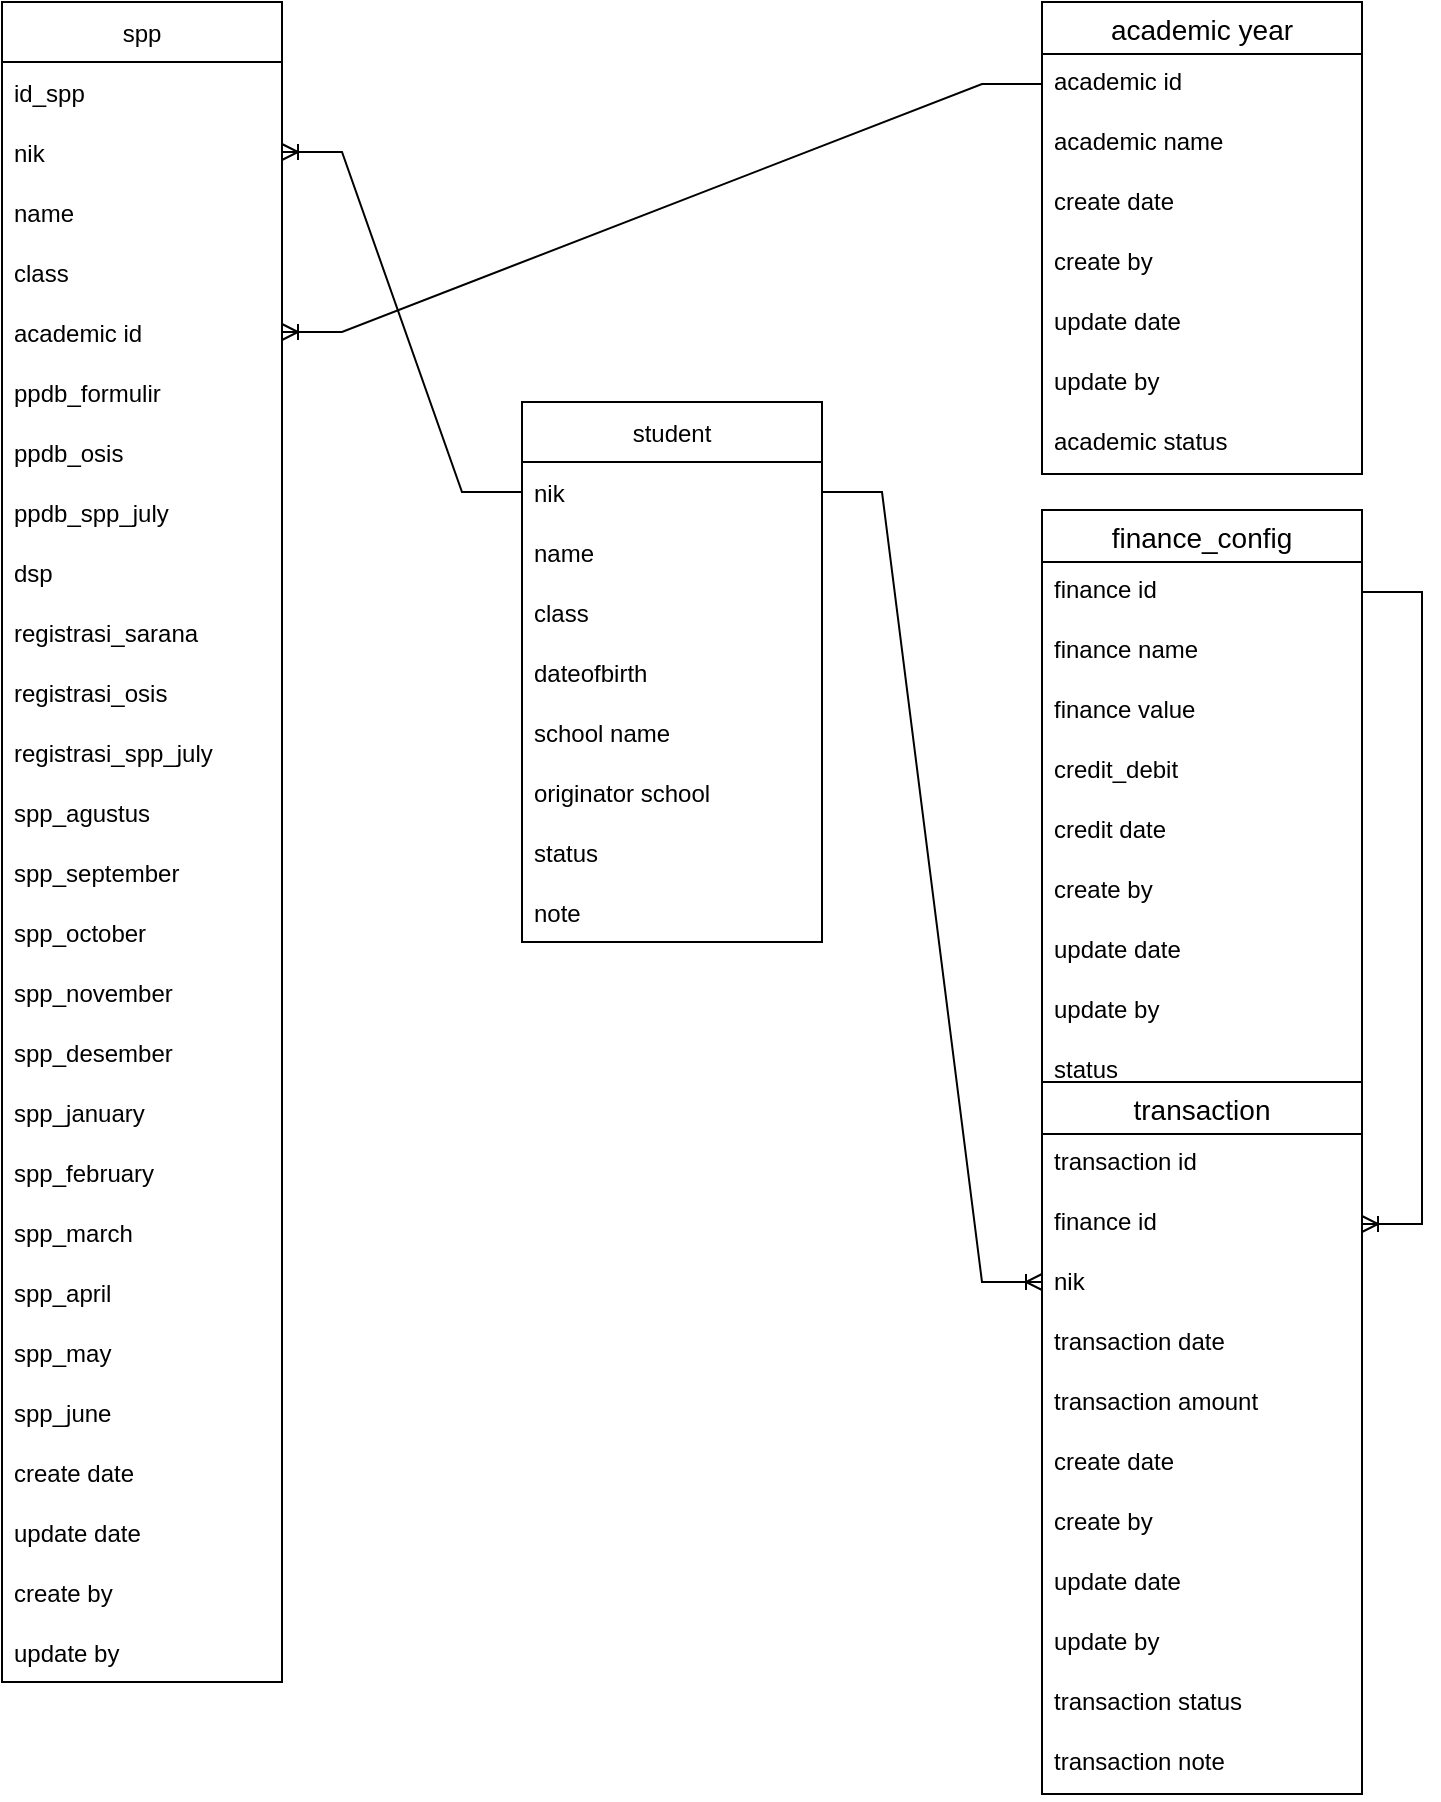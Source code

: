 <mxfile version="18.1.2" type="device"><diagram id="GGsU9ngYFZp8U27GzeY6" name="Page-1"><mxGraphModel dx="868" dy="450" grid="1" gridSize="20" guides="1" tooltips="1" connect="1" arrows="1" fold="1" page="1" pageScale="1" pageWidth="850" pageHeight="1100" math="0" shadow="0"><root><mxCell id="0"/><mxCell id="1" parent="0"/><mxCell id="D6XC7Q0FKNjJ9UyYvpIs-15" value="spp" style="swimlane;fontStyle=0;childLayout=stackLayout;horizontal=1;startSize=30;horizontalStack=0;resizeParent=1;resizeParentMax=0;resizeLast=0;collapsible=1;marginBottom=0;" parent="1" vertex="1"><mxGeometry x="40" y="60" width="140" height="840" as="geometry"/></mxCell><mxCell id="D6XC7Q0FKNjJ9UyYvpIs-44" value="id_spp" style="text;strokeColor=none;fillColor=none;align=left;verticalAlign=middle;spacingLeft=4;spacingRight=4;overflow=hidden;points=[[0,0.5],[1,0.5]];portConstraint=eastwest;rotatable=0;" parent="D6XC7Q0FKNjJ9UyYvpIs-15" vertex="1"><mxGeometry y="30" width="140" height="30" as="geometry"/></mxCell><mxCell id="D6XC7Q0FKNjJ9UyYvpIs-16" value="nik" style="text;strokeColor=none;fillColor=none;align=left;verticalAlign=middle;spacingLeft=4;spacingRight=4;overflow=hidden;points=[[0,0.5],[1,0.5]];portConstraint=eastwest;rotatable=0;" parent="D6XC7Q0FKNjJ9UyYvpIs-15" vertex="1"><mxGeometry y="60" width="140" height="30" as="geometry"/></mxCell><mxCell id="D6XC7Q0FKNjJ9UyYvpIs-42" value="name" style="text;strokeColor=none;fillColor=none;align=left;verticalAlign=middle;spacingLeft=4;spacingRight=4;overflow=hidden;points=[[0,0.5],[1,0.5]];portConstraint=eastwest;rotatable=0;" parent="D6XC7Q0FKNjJ9UyYvpIs-15" vertex="1"><mxGeometry y="90" width="140" height="30" as="geometry"/></mxCell><mxCell id="D6XC7Q0FKNjJ9UyYvpIs-43" value="class" style="text;strokeColor=none;fillColor=none;align=left;verticalAlign=middle;spacingLeft=4;spacingRight=4;overflow=hidden;points=[[0,0.5],[1,0.5]];portConstraint=eastwest;rotatable=0;" parent="D6XC7Q0FKNjJ9UyYvpIs-15" vertex="1"><mxGeometry y="120" width="140" height="30" as="geometry"/></mxCell><mxCell id="D6XC7Q0FKNjJ9UyYvpIs-17" value="academic id" style="text;strokeColor=none;fillColor=none;align=left;verticalAlign=middle;spacingLeft=4;spacingRight=4;overflow=hidden;points=[[0,0.5],[1,0.5]];portConstraint=eastwest;rotatable=0;" parent="D6XC7Q0FKNjJ9UyYvpIs-15" vertex="1"><mxGeometry y="150" width="140" height="30" as="geometry"/></mxCell><mxCell id="D6XC7Q0FKNjJ9UyYvpIs-18" value="ppdb_formulir" style="text;strokeColor=none;fillColor=none;align=left;verticalAlign=middle;spacingLeft=4;spacingRight=4;overflow=hidden;points=[[0,0.5],[1,0.5]];portConstraint=eastwest;rotatable=0;" parent="D6XC7Q0FKNjJ9UyYvpIs-15" vertex="1"><mxGeometry y="180" width="140" height="30" as="geometry"/></mxCell><mxCell id="D6XC7Q0FKNjJ9UyYvpIs-20" value="ppdb_osis" style="text;strokeColor=none;fillColor=none;align=left;verticalAlign=middle;spacingLeft=4;spacingRight=4;overflow=hidden;points=[[0,0.5],[1,0.5]];portConstraint=eastwest;rotatable=0;" parent="D6XC7Q0FKNjJ9UyYvpIs-15" vertex="1"><mxGeometry y="210" width="140" height="30" as="geometry"/></mxCell><mxCell id="D6XC7Q0FKNjJ9UyYvpIs-21" value="ppdb_spp_july" style="text;strokeColor=none;fillColor=none;align=left;verticalAlign=middle;spacingLeft=4;spacingRight=4;overflow=hidden;points=[[0,0.5],[1,0.5]];portConstraint=eastwest;rotatable=0;" parent="D6XC7Q0FKNjJ9UyYvpIs-15" vertex="1"><mxGeometry y="240" width="140" height="30" as="geometry"/></mxCell><mxCell id="D6XC7Q0FKNjJ9UyYvpIs-22" value="dsp" style="text;strokeColor=none;fillColor=none;align=left;verticalAlign=middle;spacingLeft=4;spacingRight=4;overflow=hidden;points=[[0,0.5],[1,0.5]];portConstraint=eastwest;rotatable=0;" parent="D6XC7Q0FKNjJ9UyYvpIs-15" vertex="1"><mxGeometry y="270" width="140" height="30" as="geometry"/></mxCell><mxCell id="D6XC7Q0FKNjJ9UyYvpIs-23" value="registrasi_sarana" style="text;strokeColor=none;fillColor=none;align=left;verticalAlign=middle;spacingLeft=4;spacingRight=4;overflow=hidden;points=[[0,0.5],[1,0.5]];portConstraint=eastwest;rotatable=0;" parent="D6XC7Q0FKNjJ9UyYvpIs-15" vertex="1"><mxGeometry y="300" width="140" height="30" as="geometry"/></mxCell><mxCell id="D6XC7Q0FKNjJ9UyYvpIs-24" value="registrasi_osis" style="text;strokeColor=none;fillColor=none;align=left;verticalAlign=middle;spacingLeft=4;spacingRight=4;overflow=hidden;points=[[0,0.5],[1,0.5]];portConstraint=eastwest;rotatable=0;" parent="D6XC7Q0FKNjJ9UyYvpIs-15" vertex="1"><mxGeometry y="330" width="140" height="30" as="geometry"/></mxCell><mxCell id="D6XC7Q0FKNjJ9UyYvpIs-26" value="registrasi_spp_july" style="text;strokeColor=none;fillColor=none;align=left;verticalAlign=middle;spacingLeft=4;spacingRight=4;overflow=hidden;points=[[0,0.5],[1,0.5]];portConstraint=eastwest;rotatable=0;" parent="D6XC7Q0FKNjJ9UyYvpIs-15" vertex="1"><mxGeometry y="360" width="140" height="30" as="geometry"/></mxCell><mxCell id="D6XC7Q0FKNjJ9UyYvpIs-27" value="spp_agustus" style="text;strokeColor=none;fillColor=none;align=left;verticalAlign=middle;spacingLeft=4;spacingRight=4;overflow=hidden;points=[[0,0.5],[1,0.5]];portConstraint=eastwest;rotatable=0;" parent="D6XC7Q0FKNjJ9UyYvpIs-15" vertex="1"><mxGeometry y="390" width="140" height="30" as="geometry"/></mxCell><mxCell id="D6XC7Q0FKNjJ9UyYvpIs-30" value="spp_september" style="text;strokeColor=none;fillColor=none;align=left;verticalAlign=middle;spacingLeft=4;spacingRight=4;overflow=hidden;points=[[0,0.5],[1,0.5]];portConstraint=eastwest;rotatable=0;" parent="D6XC7Q0FKNjJ9UyYvpIs-15" vertex="1"><mxGeometry y="420" width="140" height="30" as="geometry"/></mxCell><mxCell id="D6XC7Q0FKNjJ9UyYvpIs-31" value="spp_october" style="text;strokeColor=none;fillColor=none;align=left;verticalAlign=middle;spacingLeft=4;spacingRight=4;overflow=hidden;points=[[0,0.5],[1,0.5]];portConstraint=eastwest;rotatable=0;" parent="D6XC7Q0FKNjJ9UyYvpIs-15" vertex="1"><mxGeometry y="450" width="140" height="30" as="geometry"/></mxCell><mxCell id="D6XC7Q0FKNjJ9UyYvpIs-32" value="spp_november" style="text;strokeColor=none;fillColor=none;align=left;verticalAlign=middle;spacingLeft=4;spacingRight=4;overflow=hidden;points=[[0,0.5],[1,0.5]];portConstraint=eastwest;rotatable=0;" parent="D6XC7Q0FKNjJ9UyYvpIs-15" vertex="1"><mxGeometry y="480" width="140" height="30" as="geometry"/></mxCell><mxCell id="D6XC7Q0FKNjJ9UyYvpIs-33" value="spp_desember" style="text;strokeColor=none;fillColor=none;align=left;verticalAlign=middle;spacingLeft=4;spacingRight=4;overflow=hidden;points=[[0,0.5],[1,0.5]];portConstraint=eastwest;rotatable=0;" parent="D6XC7Q0FKNjJ9UyYvpIs-15" vertex="1"><mxGeometry y="510" width="140" height="30" as="geometry"/></mxCell><mxCell id="D6XC7Q0FKNjJ9UyYvpIs-34" value="spp_january" style="text;strokeColor=none;fillColor=none;align=left;verticalAlign=middle;spacingLeft=4;spacingRight=4;overflow=hidden;points=[[0,0.5],[1,0.5]];portConstraint=eastwest;rotatable=0;" parent="D6XC7Q0FKNjJ9UyYvpIs-15" vertex="1"><mxGeometry y="540" width="140" height="30" as="geometry"/></mxCell><mxCell id="D6XC7Q0FKNjJ9UyYvpIs-35" value="spp_february" style="text;strokeColor=none;fillColor=none;align=left;verticalAlign=middle;spacingLeft=4;spacingRight=4;overflow=hidden;points=[[0,0.5],[1,0.5]];portConstraint=eastwest;rotatable=0;" parent="D6XC7Q0FKNjJ9UyYvpIs-15" vertex="1"><mxGeometry y="570" width="140" height="30" as="geometry"/></mxCell><mxCell id="D6XC7Q0FKNjJ9UyYvpIs-37" value="spp_march" style="text;strokeColor=none;fillColor=none;align=left;verticalAlign=middle;spacingLeft=4;spacingRight=4;overflow=hidden;points=[[0,0.5],[1,0.5]];portConstraint=eastwest;rotatable=0;" parent="D6XC7Q0FKNjJ9UyYvpIs-15" vertex="1"><mxGeometry y="600" width="140" height="30" as="geometry"/></mxCell><mxCell id="D6XC7Q0FKNjJ9UyYvpIs-38" value="spp_april" style="text;strokeColor=none;fillColor=none;align=left;verticalAlign=middle;spacingLeft=4;spacingRight=4;overflow=hidden;points=[[0,0.5],[1,0.5]];portConstraint=eastwest;rotatable=0;" parent="D6XC7Q0FKNjJ9UyYvpIs-15" vertex="1"><mxGeometry y="630" width="140" height="30" as="geometry"/></mxCell><mxCell id="D6XC7Q0FKNjJ9UyYvpIs-39" value="spp_may" style="text;strokeColor=none;fillColor=none;align=left;verticalAlign=middle;spacingLeft=4;spacingRight=4;overflow=hidden;points=[[0,0.5],[1,0.5]];portConstraint=eastwest;rotatable=0;" parent="D6XC7Q0FKNjJ9UyYvpIs-15" vertex="1"><mxGeometry y="660" width="140" height="30" as="geometry"/></mxCell><mxCell id="D6XC7Q0FKNjJ9UyYvpIs-40" value="spp_june" style="text;strokeColor=none;fillColor=none;align=left;verticalAlign=middle;spacingLeft=4;spacingRight=4;overflow=hidden;points=[[0,0.5],[1,0.5]];portConstraint=eastwest;rotatable=0;" parent="D6XC7Q0FKNjJ9UyYvpIs-15" vertex="1"><mxGeometry y="690" width="140" height="30" as="geometry"/></mxCell><mxCell id="evpsUoEMRtqIoA9mYsxt-32" value="create date" style="text;strokeColor=none;fillColor=none;align=left;verticalAlign=middle;spacingLeft=4;spacingRight=4;overflow=hidden;points=[[0,0.5],[1,0.5]];portConstraint=eastwest;rotatable=0;" parent="D6XC7Q0FKNjJ9UyYvpIs-15" vertex="1"><mxGeometry y="720" width="140" height="30" as="geometry"/></mxCell><mxCell id="evpsUoEMRtqIoA9mYsxt-33" value="update date" style="text;strokeColor=none;fillColor=none;align=left;verticalAlign=middle;spacingLeft=4;spacingRight=4;overflow=hidden;points=[[0,0.5],[1,0.5]];portConstraint=eastwest;rotatable=0;" parent="D6XC7Q0FKNjJ9UyYvpIs-15" vertex="1"><mxGeometry y="750" width="140" height="30" as="geometry"/></mxCell><mxCell id="evpsUoEMRtqIoA9mYsxt-34" value="create by" style="text;strokeColor=none;fillColor=none;align=left;verticalAlign=middle;spacingLeft=4;spacingRight=4;overflow=hidden;points=[[0,0.5],[1,0.5]];portConstraint=eastwest;rotatable=0;" parent="D6XC7Q0FKNjJ9UyYvpIs-15" vertex="1"><mxGeometry y="780" width="140" height="30" as="geometry"/></mxCell><mxCell id="evpsUoEMRtqIoA9mYsxt-35" value="update by" style="text;strokeColor=none;fillColor=none;align=left;verticalAlign=middle;spacingLeft=4;spacingRight=4;overflow=hidden;points=[[0,0.5],[1,0.5]];portConstraint=eastwest;rotatable=0;" parent="D6XC7Q0FKNjJ9UyYvpIs-15" vertex="1"><mxGeometry y="810" width="140" height="30" as="geometry"/></mxCell><mxCell id="D6XC7Q0FKNjJ9UyYvpIs-45" value="academic year" style="swimlane;fontStyle=0;childLayout=stackLayout;horizontal=1;startSize=26;horizontalStack=0;resizeParent=1;resizeParentMax=0;resizeLast=0;collapsible=1;marginBottom=0;align=center;fontSize=14;" parent="1" vertex="1"><mxGeometry x="560" y="60" width="160" height="236" as="geometry"/></mxCell><mxCell id="D6XC7Q0FKNjJ9UyYvpIs-47" value="academic id" style="text;strokeColor=none;fillColor=none;spacingLeft=4;spacingRight=4;overflow=hidden;rotatable=0;points=[[0,0.5],[1,0.5]];portConstraint=eastwest;fontSize=12;" parent="D6XC7Q0FKNjJ9UyYvpIs-45" vertex="1"><mxGeometry y="26" width="160" height="30" as="geometry"/></mxCell><mxCell id="D6XC7Q0FKNjJ9UyYvpIs-48" value="academic name" style="text;strokeColor=none;fillColor=none;spacingLeft=4;spacingRight=4;overflow=hidden;rotatable=0;points=[[0,0.5],[1,0.5]];portConstraint=eastwest;fontSize=12;" parent="D6XC7Q0FKNjJ9UyYvpIs-45" vertex="1"><mxGeometry y="56" width="160" height="30" as="geometry"/></mxCell><mxCell id="D6XC7Q0FKNjJ9UyYvpIs-49" value="create date" style="text;strokeColor=none;fillColor=none;spacingLeft=4;spacingRight=4;overflow=hidden;rotatable=0;points=[[0,0.5],[1,0.5]];portConstraint=eastwest;fontSize=12;" parent="D6XC7Q0FKNjJ9UyYvpIs-45" vertex="1"><mxGeometry y="86" width="160" height="30" as="geometry"/></mxCell><mxCell id="D6XC7Q0FKNjJ9UyYvpIs-50" value="create by" style="text;strokeColor=none;fillColor=none;spacingLeft=4;spacingRight=4;overflow=hidden;rotatable=0;points=[[0,0.5],[1,0.5]];portConstraint=eastwest;fontSize=12;" parent="D6XC7Q0FKNjJ9UyYvpIs-45" vertex="1"><mxGeometry y="116" width="160" height="30" as="geometry"/></mxCell><mxCell id="D6XC7Q0FKNjJ9UyYvpIs-51" value="update date" style="text;strokeColor=none;fillColor=none;spacingLeft=4;spacingRight=4;overflow=hidden;rotatable=0;points=[[0,0.5],[1,0.5]];portConstraint=eastwest;fontSize=12;" parent="D6XC7Q0FKNjJ9UyYvpIs-45" vertex="1"><mxGeometry y="146" width="160" height="30" as="geometry"/></mxCell><mxCell id="D6XC7Q0FKNjJ9UyYvpIs-52" value="update by" style="text;strokeColor=none;fillColor=none;spacingLeft=4;spacingRight=4;overflow=hidden;rotatable=0;points=[[0,0.5],[1,0.5]];portConstraint=eastwest;fontSize=12;" parent="D6XC7Q0FKNjJ9UyYvpIs-45" vertex="1"><mxGeometry y="176" width="160" height="30" as="geometry"/></mxCell><mxCell id="D6XC7Q0FKNjJ9UyYvpIs-53" value="academic status" style="text;strokeColor=none;fillColor=none;spacingLeft=4;spacingRight=4;overflow=hidden;rotatable=0;points=[[0,0.5],[1,0.5]];portConstraint=eastwest;fontSize=12;" parent="D6XC7Q0FKNjJ9UyYvpIs-45" vertex="1"><mxGeometry y="206" width="160" height="30" as="geometry"/></mxCell><mxCell id="evpsUoEMRtqIoA9mYsxt-1" value="finance_config" style="swimlane;fontStyle=0;childLayout=stackLayout;horizontal=1;startSize=26;horizontalStack=0;resizeParent=1;resizeParentMax=0;resizeLast=0;collapsible=1;marginBottom=0;align=center;fontSize=14;" parent="1" vertex="1"><mxGeometry x="560" y="314" width="160" height="296" as="geometry"/></mxCell><mxCell id="evpsUoEMRtqIoA9mYsxt-2" value="finance id" style="text;strokeColor=none;fillColor=none;spacingLeft=4;spacingRight=4;overflow=hidden;rotatable=0;points=[[0,0.5],[1,0.5]];portConstraint=eastwest;fontSize=12;" parent="evpsUoEMRtqIoA9mYsxt-1" vertex="1"><mxGeometry y="26" width="160" height="30" as="geometry"/></mxCell><mxCell id="evpsUoEMRtqIoA9mYsxt-11" value="finance name" style="text;strokeColor=none;fillColor=none;spacingLeft=4;spacingRight=4;overflow=hidden;rotatable=0;points=[[0,0.5],[1,0.5]];portConstraint=eastwest;fontSize=12;" parent="evpsUoEMRtqIoA9mYsxt-1" vertex="1"><mxGeometry y="56" width="160" height="30" as="geometry"/></mxCell><mxCell id="qrsiPuJKbFCckG9b8M_n-1" value="finance value" style="text;strokeColor=none;fillColor=none;spacingLeft=4;spacingRight=4;overflow=hidden;rotatable=0;points=[[0,0.5],[1,0.5]];portConstraint=eastwest;fontSize=12;" vertex="1" parent="evpsUoEMRtqIoA9mYsxt-1"><mxGeometry y="86" width="160" height="30" as="geometry"/></mxCell><mxCell id="evpsUoEMRtqIoA9mYsxt-4" value="credit_debit" style="text;strokeColor=none;fillColor=none;spacingLeft=4;spacingRight=4;overflow=hidden;rotatable=0;points=[[0,0.5],[1,0.5]];portConstraint=eastwest;fontSize=12;" parent="evpsUoEMRtqIoA9mYsxt-1" vertex="1"><mxGeometry y="116" width="160" height="30" as="geometry"/></mxCell><mxCell id="evpsUoEMRtqIoA9mYsxt-9" value="credit date" style="text;strokeColor=none;fillColor=none;spacingLeft=4;spacingRight=4;overflow=hidden;rotatable=0;points=[[0,0.5],[1,0.5]];portConstraint=eastwest;fontSize=12;" parent="evpsUoEMRtqIoA9mYsxt-1" vertex="1"><mxGeometry y="146" width="160" height="30" as="geometry"/></mxCell><mxCell id="evpsUoEMRtqIoA9mYsxt-5" value="create by" style="text;strokeColor=none;fillColor=none;spacingLeft=4;spacingRight=4;overflow=hidden;rotatable=0;points=[[0,0.5],[1,0.5]];portConstraint=eastwest;fontSize=12;" parent="evpsUoEMRtqIoA9mYsxt-1" vertex="1"><mxGeometry y="176" width="160" height="30" as="geometry"/></mxCell><mxCell id="evpsUoEMRtqIoA9mYsxt-6" value="update date" style="text;strokeColor=none;fillColor=none;spacingLeft=4;spacingRight=4;overflow=hidden;rotatable=0;points=[[0,0.5],[1,0.5]];portConstraint=eastwest;fontSize=12;" parent="evpsUoEMRtqIoA9mYsxt-1" vertex="1"><mxGeometry y="206" width="160" height="30" as="geometry"/></mxCell><mxCell id="evpsUoEMRtqIoA9mYsxt-7" value="update by" style="text;strokeColor=none;fillColor=none;spacingLeft=4;spacingRight=4;overflow=hidden;rotatable=0;points=[[0,0.5],[1,0.5]];portConstraint=eastwest;fontSize=12;" parent="evpsUoEMRtqIoA9mYsxt-1" vertex="1"><mxGeometry y="236" width="160" height="30" as="geometry"/></mxCell><mxCell id="evpsUoEMRtqIoA9mYsxt-8" value="status" style="text;strokeColor=none;fillColor=none;spacingLeft=4;spacingRight=4;overflow=hidden;rotatable=0;points=[[0,0.5],[1,0.5]];portConstraint=eastwest;fontSize=12;" parent="evpsUoEMRtqIoA9mYsxt-1" vertex="1"><mxGeometry y="266" width="160" height="30" as="geometry"/></mxCell><mxCell id="evpsUoEMRtqIoA9mYsxt-12" value="transaction" style="swimlane;fontStyle=0;childLayout=stackLayout;horizontal=1;startSize=26;horizontalStack=0;resizeParent=1;resizeParentMax=0;resizeLast=0;collapsible=1;marginBottom=0;align=center;fontSize=14;" parent="1" vertex="1"><mxGeometry x="560" y="600" width="160" height="356" as="geometry"/></mxCell><mxCell id="evpsUoEMRtqIoA9mYsxt-13" value="transaction id" style="text;strokeColor=none;fillColor=none;spacingLeft=4;spacingRight=4;overflow=hidden;rotatable=0;points=[[0,0.5],[1,0.5]];portConstraint=eastwest;fontSize=12;" parent="evpsUoEMRtqIoA9mYsxt-12" vertex="1"><mxGeometry y="26" width="160" height="30" as="geometry"/></mxCell><mxCell id="evpsUoEMRtqIoA9mYsxt-14" value="finance id" style="text;strokeColor=none;fillColor=none;spacingLeft=4;spacingRight=4;overflow=hidden;rotatable=0;points=[[0,0.5],[1,0.5]];portConstraint=eastwest;fontSize=12;" parent="evpsUoEMRtqIoA9mYsxt-12" vertex="1"><mxGeometry y="56" width="160" height="30" as="geometry"/></mxCell><mxCell id="evpsUoEMRtqIoA9mYsxt-23" value="nik" style="text;strokeColor=none;fillColor=none;spacingLeft=4;spacingRight=4;overflow=hidden;rotatable=0;points=[[0,0.5],[1,0.5]];portConstraint=eastwest;fontSize=12;" parent="evpsUoEMRtqIoA9mYsxt-12" vertex="1"><mxGeometry y="86" width="160" height="30" as="geometry"/></mxCell><mxCell id="evpsUoEMRtqIoA9mYsxt-15" value="transaction date" style="text;strokeColor=none;fillColor=none;spacingLeft=4;spacingRight=4;overflow=hidden;rotatable=0;points=[[0,0.5],[1,0.5]];portConstraint=eastwest;fontSize=12;" parent="evpsUoEMRtqIoA9mYsxt-12" vertex="1"><mxGeometry y="116" width="160" height="30" as="geometry"/></mxCell><mxCell id="evpsUoEMRtqIoA9mYsxt-22" value="transaction amount" style="text;strokeColor=none;fillColor=none;spacingLeft=4;spacingRight=4;overflow=hidden;rotatable=0;points=[[0,0.5],[1,0.5]];portConstraint=eastwest;fontSize=12;" parent="evpsUoEMRtqIoA9mYsxt-12" vertex="1"><mxGeometry y="146" width="160" height="30" as="geometry"/></mxCell><mxCell id="evpsUoEMRtqIoA9mYsxt-16" value="create date" style="text;strokeColor=none;fillColor=none;spacingLeft=4;spacingRight=4;overflow=hidden;rotatable=0;points=[[0,0.5],[1,0.5]];portConstraint=eastwest;fontSize=12;" parent="evpsUoEMRtqIoA9mYsxt-12" vertex="1"><mxGeometry y="176" width="160" height="30" as="geometry"/></mxCell><mxCell id="evpsUoEMRtqIoA9mYsxt-17" value="create by" style="text;strokeColor=none;fillColor=none;spacingLeft=4;spacingRight=4;overflow=hidden;rotatable=0;points=[[0,0.5],[1,0.5]];portConstraint=eastwest;fontSize=12;" parent="evpsUoEMRtqIoA9mYsxt-12" vertex="1"><mxGeometry y="206" width="160" height="30" as="geometry"/></mxCell><mxCell id="evpsUoEMRtqIoA9mYsxt-18" value="update date" style="text;strokeColor=none;fillColor=none;spacingLeft=4;spacingRight=4;overflow=hidden;rotatable=0;points=[[0,0.5],[1,0.5]];portConstraint=eastwest;fontSize=12;" parent="evpsUoEMRtqIoA9mYsxt-12" vertex="1"><mxGeometry y="236" width="160" height="30" as="geometry"/></mxCell><mxCell id="evpsUoEMRtqIoA9mYsxt-19" value="update by" style="text;strokeColor=none;fillColor=none;spacingLeft=4;spacingRight=4;overflow=hidden;rotatable=0;points=[[0,0.5],[1,0.5]];portConstraint=eastwest;fontSize=12;" parent="evpsUoEMRtqIoA9mYsxt-12" vertex="1"><mxGeometry y="266" width="160" height="30" as="geometry"/></mxCell><mxCell id="evpsUoEMRtqIoA9mYsxt-20" value="transaction status" style="text;strokeColor=none;fillColor=none;spacingLeft=4;spacingRight=4;overflow=hidden;rotatable=0;points=[[0,0.5],[1,0.5]];portConstraint=eastwest;fontSize=12;" parent="evpsUoEMRtqIoA9mYsxt-12" vertex="1"><mxGeometry y="296" width="160" height="30" as="geometry"/></mxCell><mxCell id="evpsUoEMRtqIoA9mYsxt-21" value="transaction note" style="text;strokeColor=none;fillColor=none;spacingLeft=4;spacingRight=4;overflow=hidden;rotatable=0;points=[[0,0.5],[1,0.5]];portConstraint=eastwest;fontSize=12;" parent="evpsUoEMRtqIoA9mYsxt-12" vertex="1"><mxGeometry y="326" width="160" height="30" as="geometry"/></mxCell><mxCell id="evpsUoEMRtqIoA9mYsxt-25" value="" style="edgeStyle=entityRelationEdgeStyle;fontSize=12;html=1;endArrow=ERoneToMany;rounded=0;exitX=1;exitY=0.5;exitDx=0;exitDy=0;entryX=1;entryY=0.5;entryDx=0;entryDy=0;" parent="1" source="evpsUoEMRtqIoA9mYsxt-2" target="evpsUoEMRtqIoA9mYsxt-14" edge="1"><mxGeometry width="100" height="100" relative="1" as="geometry"><mxPoint x="380" y="480" as="sourcePoint"/><mxPoint x="480" y="380" as="targetPoint"/></mxGeometry></mxCell><mxCell id="D6XC7Q0FKNjJ9UyYvpIs-1" value="student" style="swimlane;fontStyle=0;childLayout=stackLayout;horizontal=1;startSize=30;horizontalStack=0;resizeParent=1;resizeParentMax=0;resizeLast=0;collapsible=1;marginBottom=0;" parent="1" vertex="1"><mxGeometry x="300" y="260" width="150" height="270" as="geometry"/></mxCell><mxCell id="D6XC7Q0FKNjJ9UyYvpIs-2" value="nik" style="text;strokeColor=none;fillColor=none;align=left;verticalAlign=middle;spacingLeft=4;spacingRight=4;overflow=hidden;points=[[0,0.5],[1,0.5]];portConstraint=eastwest;rotatable=0;" parent="D6XC7Q0FKNjJ9UyYvpIs-1" vertex="1"><mxGeometry y="30" width="150" height="30" as="geometry"/></mxCell><mxCell id="D6XC7Q0FKNjJ9UyYvpIs-3" value="name" style="text;strokeColor=none;fillColor=none;align=left;verticalAlign=middle;spacingLeft=4;spacingRight=4;overflow=hidden;points=[[0,0.5],[1,0.5]];portConstraint=eastwest;rotatable=0;" parent="D6XC7Q0FKNjJ9UyYvpIs-1" vertex="1"><mxGeometry y="60" width="150" height="30" as="geometry"/></mxCell><mxCell id="D6XC7Q0FKNjJ9UyYvpIs-14" value="class" style="text;strokeColor=none;fillColor=none;align=left;verticalAlign=middle;spacingLeft=4;spacingRight=4;overflow=hidden;points=[[0,0.5],[1,0.5]];portConstraint=eastwest;rotatable=0;" parent="D6XC7Q0FKNjJ9UyYvpIs-1" vertex="1"><mxGeometry y="90" width="150" height="30" as="geometry"/></mxCell><mxCell id="D6XC7Q0FKNjJ9UyYvpIs-4" value="dateofbirth" style="text;strokeColor=none;fillColor=none;align=left;verticalAlign=middle;spacingLeft=4;spacingRight=4;overflow=hidden;points=[[0,0.5],[1,0.5]];portConstraint=eastwest;rotatable=0;" parent="D6XC7Q0FKNjJ9UyYvpIs-1" vertex="1"><mxGeometry y="120" width="150" height="30" as="geometry"/></mxCell><mxCell id="D6XC7Q0FKNjJ9UyYvpIs-11" value="school name" style="text;strokeColor=none;fillColor=none;align=left;verticalAlign=middle;spacingLeft=4;spacingRight=4;overflow=hidden;points=[[0,0.5],[1,0.5]];portConstraint=eastwest;rotatable=0;" parent="D6XC7Q0FKNjJ9UyYvpIs-1" vertex="1"><mxGeometry y="150" width="150" height="30" as="geometry"/></mxCell><mxCell id="D6XC7Q0FKNjJ9UyYvpIs-12" value="originator school" style="text;strokeColor=none;fillColor=none;align=left;verticalAlign=middle;spacingLeft=4;spacingRight=4;overflow=hidden;points=[[0,0.5],[1,0.5]];portConstraint=eastwest;rotatable=0;" parent="D6XC7Q0FKNjJ9UyYvpIs-1" vertex="1"><mxGeometry y="180" width="150" height="30" as="geometry"/></mxCell><mxCell id="D6XC7Q0FKNjJ9UyYvpIs-13" value="status" style="text;strokeColor=none;fillColor=none;align=left;verticalAlign=middle;spacingLeft=4;spacingRight=4;overflow=hidden;points=[[0,0.5],[1,0.5]];portConstraint=eastwest;rotatable=0;" parent="D6XC7Q0FKNjJ9UyYvpIs-1" vertex="1"><mxGeometry y="210" width="150" height="30" as="geometry"/></mxCell><mxCell id="D6XC7Q0FKNjJ9UyYvpIs-19" value="note" style="text;strokeColor=none;fillColor=none;align=left;verticalAlign=middle;spacingLeft=4;spacingRight=4;overflow=hidden;points=[[0,0.5],[1,0.5]];portConstraint=eastwest;rotatable=0;" parent="D6XC7Q0FKNjJ9UyYvpIs-1" vertex="1"><mxGeometry y="240" width="150" height="30" as="geometry"/></mxCell><mxCell id="evpsUoEMRtqIoA9mYsxt-29" value="" style="edgeStyle=entityRelationEdgeStyle;fontSize=12;html=1;endArrow=ERoneToMany;rounded=0;entryX=1;entryY=0.5;entryDx=0;entryDy=0;exitX=0;exitY=0.5;exitDx=0;exitDy=0;" parent="1" source="D6XC7Q0FKNjJ9UyYvpIs-2" target="D6XC7Q0FKNjJ9UyYvpIs-16" edge="1"><mxGeometry width="100" height="100" relative="1" as="geometry"><mxPoint x="380" y="300" as="sourcePoint"/><mxPoint x="480" y="200" as="targetPoint"/></mxGeometry></mxCell><mxCell id="evpsUoEMRtqIoA9mYsxt-30" value="" style="edgeStyle=entityRelationEdgeStyle;fontSize=12;html=1;endArrow=ERoneToMany;rounded=0;entryX=1;entryY=0.5;entryDx=0;entryDy=0;exitX=0;exitY=0.5;exitDx=0;exitDy=0;" parent="1" source="D6XC7Q0FKNjJ9UyYvpIs-47" target="D6XC7Q0FKNjJ9UyYvpIs-17" edge="1"><mxGeometry width="100" height="100" relative="1" as="geometry"><mxPoint x="440" y="120" as="sourcePoint"/><mxPoint x="480" y="200" as="targetPoint"/></mxGeometry></mxCell><mxCell id="evpsUoEMRtqIoA9mYsxt-31" value="" style="edgeStyle=entityRelationEdgeStyle;fontSize=12;html=1;endArrow=ERoneToMany;rounded=0;exitX=1;exitY=0.5;exitDx=0;exitDy=0;" parent="1" source="D6XC7Q0FKNjJ9UyYvpIs-2" edge="1"><mxGeometry width="100" height="100" relative="1" as="geometry"><mxPoint x="460" y="800" as="sourcePoint"/><mxPoint x="560" y="700" as="targetPoint"/></mxGeometry></mxCell></root></mxGraphModel></diagram></mxfile>